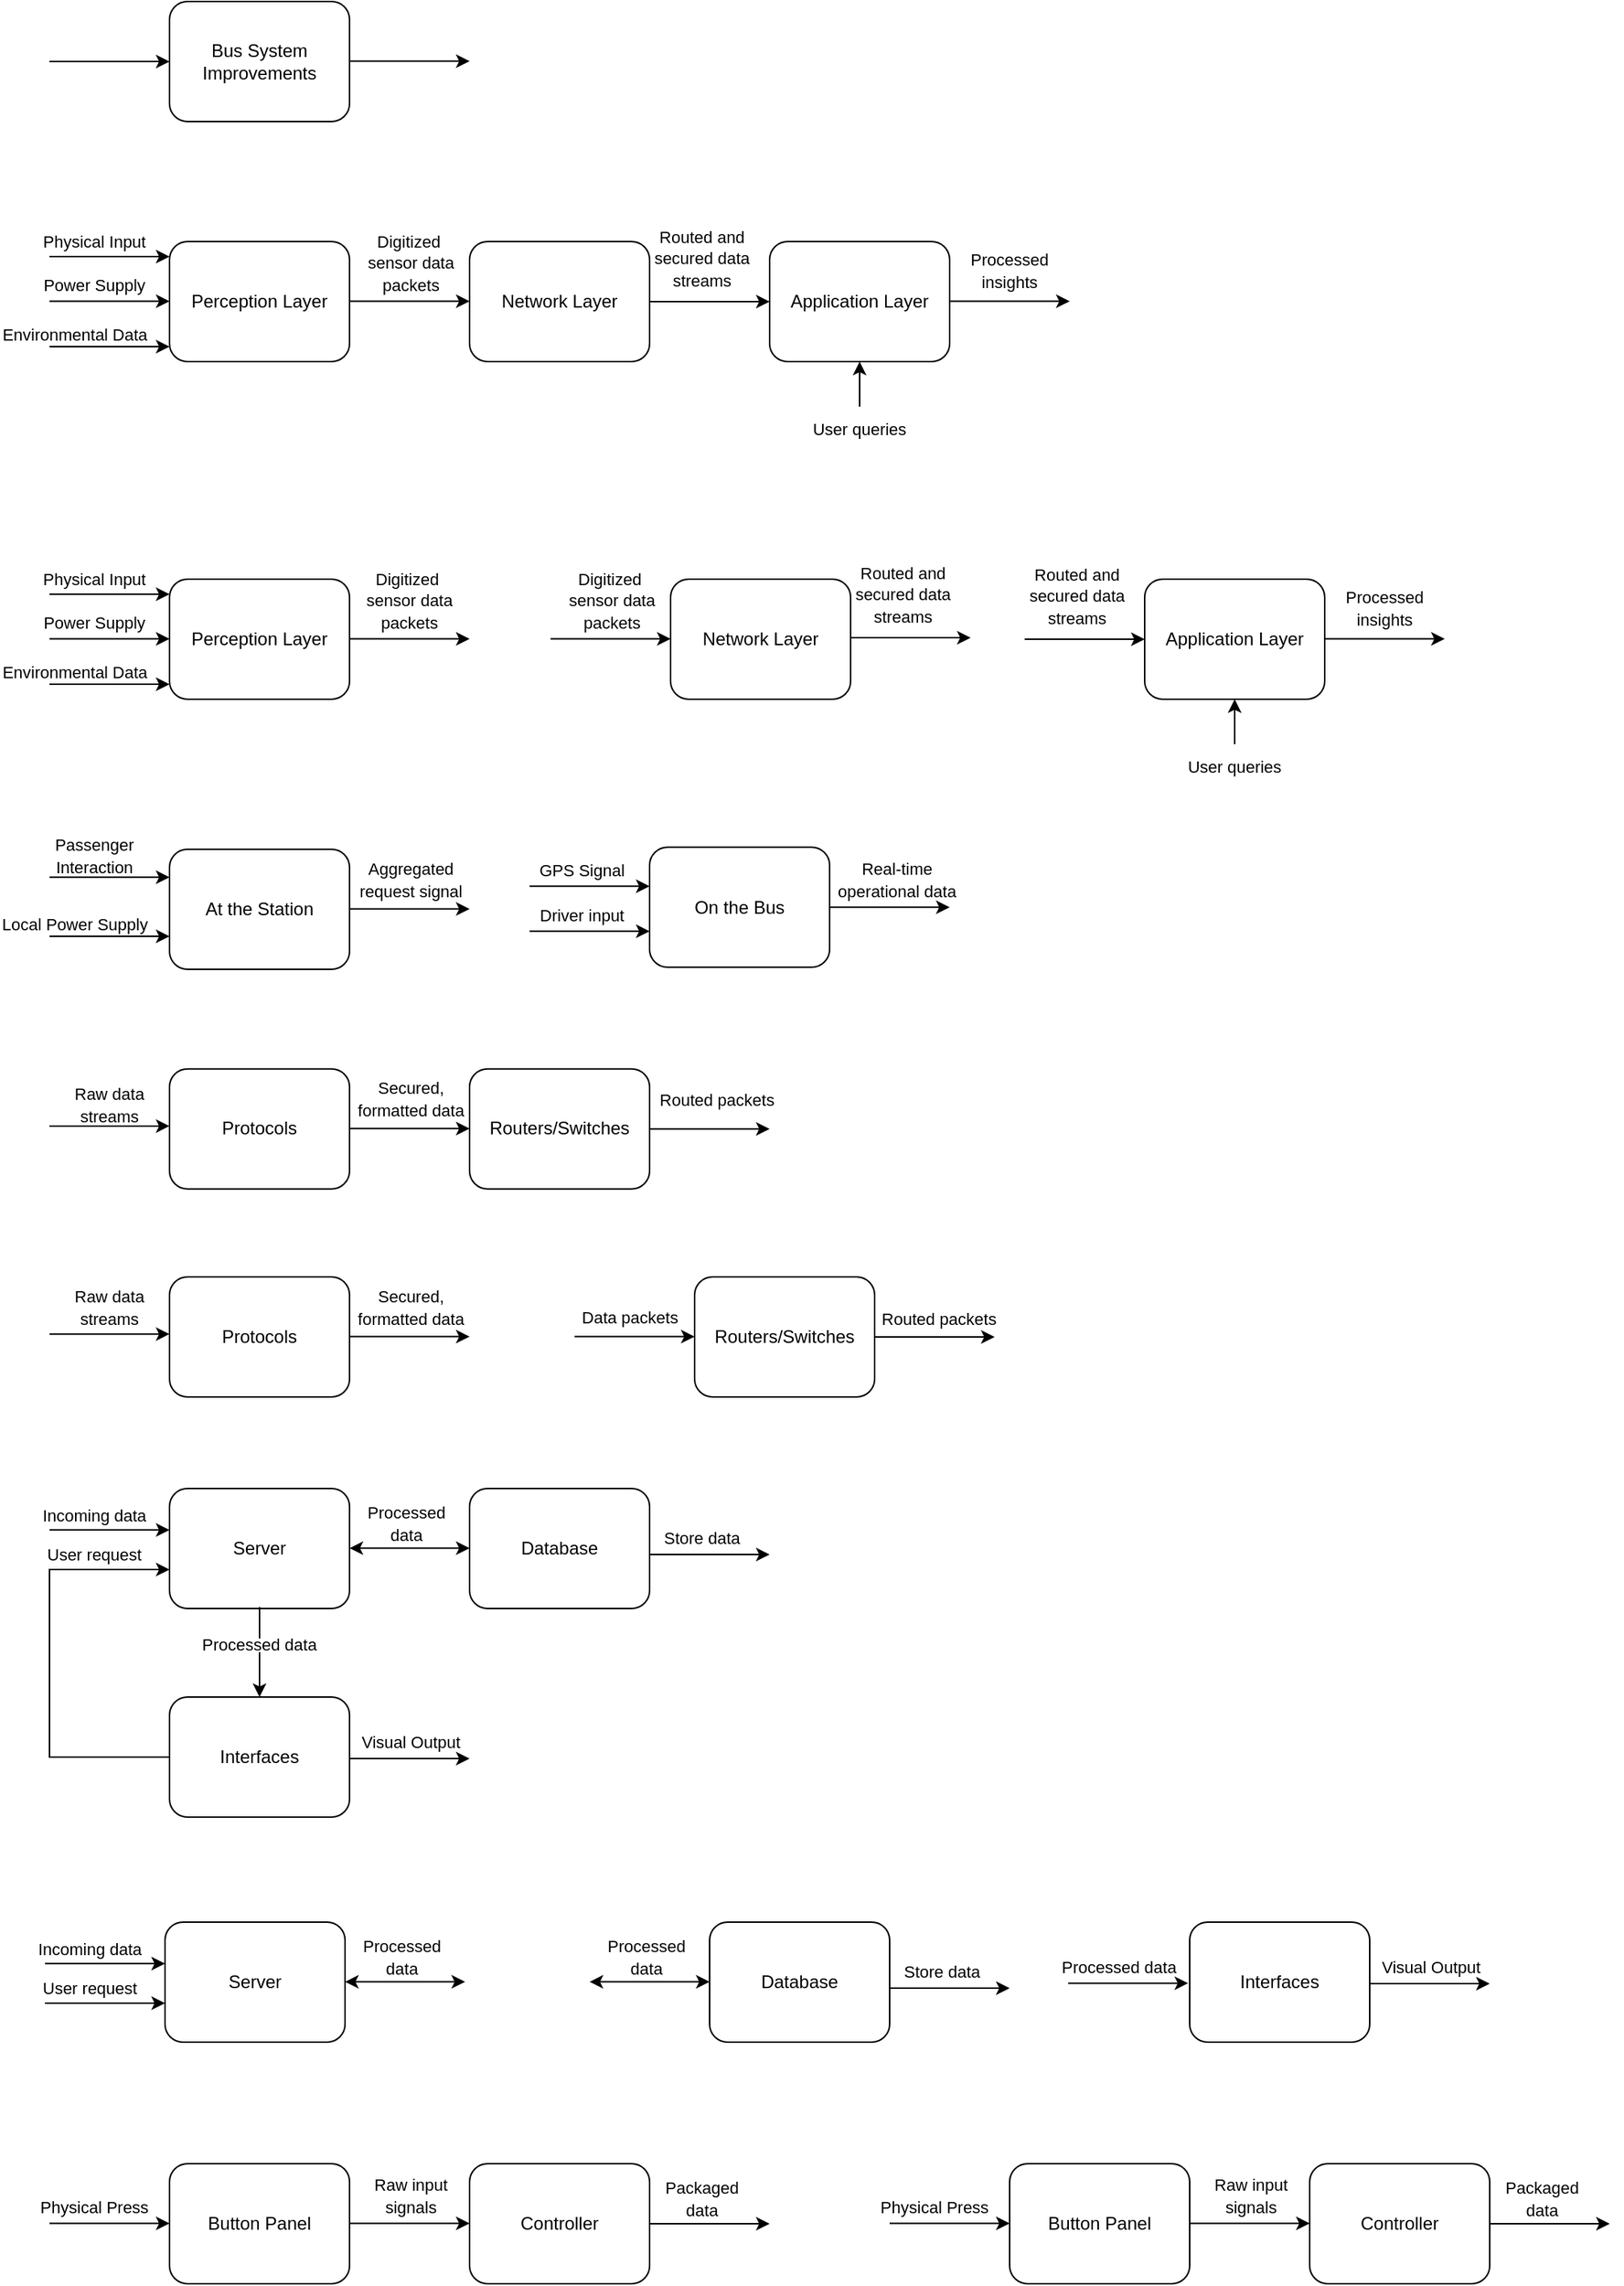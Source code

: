 <mxfile version="28.2.4">
  <diagram name="Page-1" id="IJm5mm4XeN8IWuT5u6mj">
    <mxGraphModel dx="731" dy="369" grid="1" gridSize="10" guides="1" tooltips="1" connect="1" arrows="1" fold="1" page="1" pageScale="1" pageWidth="850" pageHeight="1100" math="0" shadow="0">
      <root>
        <mxCell id="0" />
        <mxCell id="1" parent="0" />
        <mxCell id="GfLsMkW95VEtjMX5fsOj-1" value="Bus System&lt;div&gt;Improvements&lt;/div&gt;" style="rounded=1;whiteSpace=wrap;html=1;" vertex="1" parent="1">
          <mxGeometry x="280" y="80" width="120" height="80" as="geometry" />
        </mxCell>
        <mxCell id="GfLsMkW95VEtjMX5fsOj-2" value="" style="endArrow=classic;html=1;rounded=0;entryX=0;entryY=0.5;entryDx=0;entryDy=0;endFill=1;" edge="1" parent="1" target="GfLsMkW95VEtjMX5fsOj-1">
          <mxGeometry width="50" height="50" relative="1" as="geometry">
            <mxPoint x="200" y="120" as="sourcePoint" />
            <mxPoint x="250" y="70" as="targetPoint" />
          </mxGeometry>
        </mxCell>
        <mxCell id="GfLsMkW95VEtjMX5fsOj-3" value="" style="endArrow=classic;html=1;rounded=0;entryX=0;entryY=0.5;entryDx=0;entryDy=0;endFill=1;" edge="1" parent="1">
          <mxGeometry width="50" height="50" relative="1" as="geometry">
            <mxPoint x="400" y="119.8" as="sourcePoint" />
            <mxPoint x="480" y="119.8" as="targetPoint" />
          </mxGeometry>
        </mxCell>
        <mxCell id="GfLsMkW95VEtjMX5fsOj-4" value="Perception Layer" style="rounded=1;whiteSpace=wrap;html=1;" vertex="1" parent="1">
          <mxGeometry x="280" y="240" width="120" height="80" as="geometry" />
        </mxCell>
        <mxCell id="GfLsMkW95VEtjMX5fsOj-5" value="" style="endArrow=classic;html=1;rounded=0;entryX=0;entryY=0.5;entryDx=0;entryDy=0;endFill=1;" edge="1" parent="1">
          <mxGeometry width="50" height="50" relative="1" as="geometry">
            <mxPoint x="200" y="250" as="sourcePoint" />
            <mxPoint x="280" y="250" as="targetPoint" />
          </mxGeometry>
        </mxCell>
        <mxCell id="GfLsMkW95VEtjMX5fsOj-6" value="" style="endArrow=classic;html=1;rounded=0;entryX=0;entryY=0.5;entryDx=0;entryDy=0;endFill=1;" edge="1" parent="1">
          <mxGeometry width="50" height="50" relative="1" as="geometry">
            <mxPoint x="400" y="279.8" as="sourcePoint" />
            <mxPoint x="480" y="279.8" as="targetPoint" />
          </mxGeometry>
        </mxCell>
        <mxCell id="GfLsMkW95VEtjMX5fsOj-9" value="" style="edgeStyle=orthogonalEdgeStyle;rounded=0;orthogonalLoop=1;jettySize=auto;html=1;" edge="1" parent="1">
          <mxGeometry relative="1" as="geometry">
            <mxPoint x="600.0" y="280" as="sourcePoint" />
            <mxPoint x="680.0" y="280" as="targetPoint" />
          </mxGeometry>
        </mxCell>
        <mxCell id="GfLsMkW95VEtjMX5fsOj-7" value="Network Layer" style="rounded=1;whiteSpace=wrap;html=1;" vertex="1" parent="1">
          <mxGeometry x="480" y="240" width="120" height="80" as="geometry" />
        </mxCell>
        <mxCell id="GfLsMkW95VEtjMX5fsOj-8" value="Application Layer" style="rounded=1;whiteSpace=wrap;html=1;" vertex="1" parent="1">
          <mxGeometry x="680" y="240" width="120" height="80" as="geometry" />
        </mxCell>
        <mxCell id="GfLsMkW95VEtjMX5fsOj-10" value="" style="edgeStyle=orthogonalEdgeStyle;rounded=0;orthogonalLoop=1;jettySize=auto;html=1;" edge="1" parent="1">
          <mxGeometry relative="1" as="geometry">
            <mxPoint x="800" y="279.8" as="sourcePoint" />
            <mxPoint x="880" y="279.8" as="targetPoint" />
          </mxGeometry>
        </mxCell>
        <mxCell id="GfLsMkW95VEtjMX5fsOj-11" value="" style="endArrow=classic;html=1;rounded=0;entryX=0;entryY=0.5;entryDx=0;entryDy=0;endFill=1;" edge="1" parent="1">
          <mxGeometry width="50" height="50" relative="1" as="geometry">
            <mxPoint x="200" y="279.8" as="sourcePoint" />
            <mxPoint x="280" y="279.8" as="targetPoint" />
          </mxGeometry>
        </mxCell>
        <mxCell id="GfLsMkW95VEtjMX5fsOj-12" value="" style="endArrow=classic;html=1;rounded=0;entryX=0;entryY=0.5;entryDx=0;entryDy=0;endFill=1;" edge="1" parent="1">
          <mxGeometry width="50" height="50" relative="1" as="geometry">
            <mxPoint x="200" y="310" as="sourcePoint" />
            <mxPoint x="280" y="310" as="targetPoint" />
          </mxGeometry>
        </mxCell>
        <mxCell id="GfLsMkW95VEtjMX5fsOj-13" value="&lt;font style=&quot;font-size: 11px;&quot;&gt;Physical Input&lt;/font&gt;" style="text;html=1;align=center;verticalAlign=middle;whiteSpace=wrap;rounded=0;" vertex="1" parent="1">
          <mxGeometry x="190" y="235" width="80" height="10" as="geometry" />
        </mxCell>
        <mxCell id="GfLsMkW95VEtjMX5fsOj-14" value="&lt;font style=&quot;font-size: 11px;&quot;&gt;Power Supply&lt;/font&gt;" style="text;html=1;align=center;verticalAlign=middle;whiteSpace=wrap;rounded=0;" vertex="1" parent="1">
          <mxGeometry x="190" y="264" width="80" height="10" as="geometry" />
        </mxCell>
        <mxCell id="GfLsMkW95VEtjMX5fsOj-15" value="&lt;font style=&quot;font-size: 11px;&quot;&gt;Environmental Data&lt;/font&gt;" style="text;html=1;align=center;verticalAlign=middle;whiteSpace=wrap;rounded=0;" vertex="1" parent="1">
          <mxGeometry x="167" y="297" width="100" height="10" as="geometry" />
        </mxCell>
        <mxCell id="GfLsMkW95VEtjMX5fsOj-17" value="&lt;font style=&quot;font-size: 11px;&quot;&gt;Digitized&amp;nbsp;&lt;/font&gt;&lt;div&gt;&lt;font style=&quot;font-size: 11px;&quot;&gt;sensor data packets&lt;/font&gt;&lt;/div&gt;" style="text;html=1;align=center;verticalAlign=middle;whiteSpace=wrap;rounded=0;" vertex="1" parent="1">
          <mxGeometry x="396" y="249" width="90" height="10" as="geometry" />
        </mxCell>
        <mxCell id="GfLsMkW95VEtjMX5fsOj-18" value="&lt;div&gt;&lt;span style=&quot;font-size: 11px;&quot;&gt;Routed and secured data streams&lt;/span&gt;&lt;/div&gt;" style="text;html=1;align=center;verticalAlign=middle;whiteSpace=wrap;rounded=0;" vertex="1" parent="1">
          <mxGeometry x="590" y="246" width="90" height="10" as="geometry" />
        </mxCell>
        <mxCell id="GfLsMkW95VEtjMX5fsOj-19" value="" style="edgeStyle=orthogonalEdgeStyle;rounded=0;orthogonalLoop=1;jettySize=auto;html=1;exitX=0.5;exitY=0;exitDx=0;exitDy=0;entryX=0.5;entryY=1;entryDx=0;entryDy=0;" edge="1" parent="1" source="GfLsMkW95VEtjMX5fsOj-20" target="GfLsMkW95VEtjMX5fsOj-8">
          <mxGeometry relative="1" as="geometry">
            <mxPoint x="700.0" y="340" as="sourcePoint" />
            <mxPoint x="780.0" y="340" as="targetPoint" />
          </mxGeometry>
        </mxCell>
        <mxCell id="GfLsMkW95VEtjMX5fsOj-20" value="&lt;font style=&quot;font-size: 11px;&quot;&gt;User q&lt;/font&gt;&lt;span style=&quot;font-size: 11px; background-color: transparent; color: light-dark(rgb(0, 0, 0), rgb(255, 255, 255));&quot;&gt;ueries&lt;/span&gt;" style="text;html=1;align=center;verticalAlign=middle;whiteSpace=wrap;rounded=0;" vertex="1" parent="1">
          <mxGeometry x="700" y="350" width="80" height="30" as="geometry" />
        </mxCell>
        <mxCell id="GfLsMkW95VEtjMX5fsOj-21" value="&lt;span style=&quot;font-size: 11px;&quot;&gt;Processed insights&lt;/span&gt;" style="text;html=1;align=center;verticalAlign=middle;whiteSpace=wrap;rounded=0;" vertex="1" parent="1">
          <mxGeometry x="800" y="254" width="80" height="10" as="geometry" />
        </mxCell>
        <mxCell id="GfLsMkW95VEtjMX5fsOj-22" value="Perception Layer" style="rounded=1;whiteSpace=wrap;html=1;" vertex="1" parent="1">
          <mxGeometry x="280" y="465" width="120" height="80" as="geometry" />
        </mxCell>
        <mxCell id="GfLsMkW95VEtjMX5fsOj-23" value="" style="endArrow=classic;html=1;rounded=0;entryX=0;entryY=0.5;entryDx=0;entryDy=0;endFill=1;" edge="1" parent="1">
          <mxGeometry width="50" height="50" relative="1" as="geometry">
            <mxPoint x="200" y="475" as="sourcePoint" />
            <mxPoint x="280" y="475" as="targetPoint" />
          </mxGeometry>
        </mxCell>
        <mxCell id="GfLsMkW95VEtjMX5fsOj-24" value="" style="endArrow=classic;html=1;rounded=0;entryX=0;entryY=0.5;entryDx=0;entryDy=0;endFill=1;" edge="1" parent="1">
          <mxGeometry width="50" height="50" relative="1" as="geometry">
            <mxPoint x="200" y="504.8" as="sourcePoint" />
            <mxPoint x="280" y="504.8" as="targetPoint" />
          </mxGeometry>
        </mxCell>
        <mxCell id="GfLsMkW95VEtjMX5fsOj-25" value="" style="endArrow=classic;html=1;rounded=0;entryX=0;entryY=0.5;entryDx=0;entryDy=0;endFill=1;" edge="1" parent="1">
          <mxGeometry width="50" height="50" relative="1" as="geometry">
            <mxPoint x="200" y="535" as="sourcePoint" />
            <mxPoint x="280" y="535" as="targetPoint" />
          </mxGeometry>
        </mxCell>
        <mxCell id="GfLsMkW95VEtjMX5fsOj-26" value="&lt;font style=&quot;font-size: 11px;&quot;&gt;Physical Input&lt;/font&gt;" style="text;html=1;align=center;verticalAlign=middle;whiteSpace=wrap;rounded=0;" vertex="1" parent="1">
          <mxGeometry x="190" y="460" width="80" height="10" as="geometry" />
        </mxCell>
        <mxCell id="GfLsMkW95VEtjMX5fsOj-27" value="&lt;font style=&quot;font-size: 11px;&quot;&gt;Power Supply&lt;/font&gt;" style="text;html=1;align=center;verticalAlign=middle;whiteSpace=wrap;rounded=0;" vertex="1" parent="1">
          <mxGeometry x="190" y="489" width="80" height="10" as="geometry" />
        </mxCell>
        <mxCell id="GfLsMkW95VEtjMX5fsOj-28" value="&lt;font style=&quot;font-size: 11px;&quot;&gt;Environmental Data&lt;/font&gt;" style="text;html=1;align=center;verticalAlign=middle;whiteSpace=wrap;rounded=0;" vertex="1" parent="1">
          <mxGeometry x="167" y="522" width="100" height="10" as="geometry" />
        </mxCell>
        <mxCell id="GfLsMkW95VEtjMX5fsOj-29" value="" style="endArrow=classic;html=1;rounded=0;entryX=0;entryY=0.5;entryDx=0;entryDy=0;endFill=1;" edge="1" parent="1">
          <mxGeometry width="50" height="50" relative="1" as="geometry">
            <mxPoint x="400" y="504.8" as="sourcePoint" />
            <mxPoint x="480" y="504.8" as="targetPoint" />
          </mxGeometry>
        </mxCell>
        <mxCell id="GfLsMkW95VEtjMX5fsOj-30" value="&lt;font style=&quot;font-size: 11px;&quot;&gt;Digitized&amp;nbsp;&lt;/font&gt;&lt;div&gt;&lt;font style=&quot;font-size: 11px;&quot;&gt;sensor data packets&lt;/font&gt;&lt;/div&gt;" style="text;html=1;align=center;verticalAlign=middle;whiteSpace=wrap;rounded=0;" vertex="1" parent="1">
          <mxGeometry x="395" y="474" width="90" height="10" as="geometry" />
        </mxCell>
        <mxCell id="GfLsMkW95VEtjMX5fsOj-31" value="" style="endArrow=classic;html=1;rounded=0;entryX=0;entryY=0.5;entryDx=0;entryDy=0;endFill=1;" edge="1" parent="1">
          <mxGeometry width="50" height="50" relative="1" as="geometry">
            <mxPoint x="534" y="504.8" as="sourcePoint" />
            <mxPoint x="614" y="504.8" as="targetPoint" />
          </mxGeometry>
        </mxCell>
        <mxCell id="GfLsMkW95VEtjMX5fsOj-32" value="" style="edgeStyle=orthogonalEdgeStyle;rounded=0;orthogonalLoop=1;jettySize=auto;html=1;" edge="1" parent="1">
          <mxGeometry relative="1" as="geometry">
            <mxPoint x="734.0" y="504" as="sourcePoint" />
            <mxPoint x="814.0" y="504" as="targetPoint" />
          </mxGeometry>
        </mxCell>
        <mxCell id="GfLsMkW95VEtjMX5fsOj-33" value="Network Layer" style="rounded=1;whiteSpace=wrap;html=1;" vertex="1" parent="1">
          <mxGeometry x="614" y="465" width="120" height="80" as="geometry" />
        </mxCell>
        <mxCell id="GfLsMkW95VEtjMX5fsOj-34" value="&lt;font style=&quot;font-size: 11px;&quot;&gt;Digitized&amp;nbsp;&lt;/font&gt;&lt;div&gt;&lt;font style=&quot;font-size: 11px;&quot;&gt;sensor data packets&lt;/font&gt;&lt;/div&gt;" style="text;html=1;align=center;verticalAlign=middle;whiteSpace=wrap;rounded=0;" vertex="1" parent="1">
          <mxGeometry x="530" y="474" width="90" height="10" as="geometry" />
        </mxCell>
        <mxCell id="GfLsMkW95VEtjMX5fsOj-35" value="&lt;div&gt;&lt;span style=&quot;font-size: 11px;&quot;&gt;Routed and secured data streams&lt;/span&gt;&lt;/div&gt;" style="text;html=1;align=center;verticalAlign=middle;whiteSpace=wrap;rounded=0;" vertex="1" parent="1">
          <mxGeometry x="724" y="470" width="90" height="10" as="geometry" />
        </mxCell>
        <mxCell id="GfLsMkW95VEtjMX5fsOj-38" value="" style="edgeStyle=orthogonalEdgeStyle;rounded=0;orthogonalLoop=1;jettySize=auto;html=1;" edge="1" parent="1">
          <mxGeometry relative="1" as="geometry">
            <mxPoint x="850.0" y="505" as="sourcePoint" />
            <mxPoint x="930.0" y="505" as="targetPoint" />
          </mxGeometry>
        </mxCell>
        <mxCell id="GfLsMkW95VEtjMX5fsOj-39" value="Application Layer" style="rounded=1;whiteSpace=wrap;html=1;" vertex="1" parent="1">
          <mxGeometry x="930" y="465" width="120" height="80" as="geometry" />
        </mxCell>
        <mxCell id="GfLsMkW95VEtjMX5fsOj-40" value="" style="edgeStyle=orthogonalEdgeStyle;rounded=0;orthogonalLoop=1;jettySize=auto;html=1;" edge="1" parent="1">
          <mxGeometry relative="1" as="geometry">
            <mxPoint x="1050" y="504.8" as="sourcePoint" />
            <mxPoint x="1130" y="504.8" as="targetPoint" />
          </mxGeometry>
        </mxCell>
        <mxCell id="GfLsMkW95VEtjMX5fsOj-41" value="&lt;div&gt;&lt;span style=&quot;font-size: 11px;&quot;&gt;Routed and secured data streams&lt;/span&gt;&lt;/div&gt;" style="text;html=1;align=center;verticalAlign=middle;whiteSpace=wrap;rounded=0;" vertex="1" parent="1">
          <mxGeometry x="840" y="471" width="90" height="10" as="geometry" />
        </mxCell>
        <mxCell id="GfLsMkW95VEtjMX5fsOj-42" value="" style="edgeStyle=orthogonalEdgeStyle;rounded=0;orthogonalLoop=1;jettySize=auto;html=1;exitX=0.5;exitY=0;exitDx=0;exitDy=0;entryX=0.5;entryY=1;entryDx=0;entryDy=0;" edge="1" source="GfLsMkW95VEtjMX5fsOj-43" target="GfLsMkW95VEtjMX5fsOj-39" parent="1">
          <mxGeometry relative="1" as="geometry">
            <mxPoint x="950.0" y="565" as="sourcePoint" />
            <mxPoint x="1030.0" y="565" as="targetPoint" />
          </mxGeometry>
        </mxCell>
        <mxCell id="GfLsMkW95VEtjMX5fsOj-43" value="&lt;font style=&quot;font-size: 11px;&quot;&gt;User q&lt;/font&gt;&lt;span style=&quot;font-size: 11px; background-color: transparent; color: light-dark(rgb(0, 0, 0), rgb(255, 255, 255));&quot;&gt;ueries&lt;/span&gt;" style="text;html=1;align=center;verticalAlign=middle;whiteSpace=wrap;rounded=0;" vertex="1" parent="1">
          <mxGeometry x="950" y="575" width="80" height="30" as="geometry" />
        </mxCell>
        <mxCell id="GfLsMkW95VEtjMX5fsOj-44" value="&lt;span style=&quot;font-size: 11px;&quot;&gt;Processed insights&lt;/span&gt;" style="text;html=1;align=center;verticalAlign=middle;whiteSpace=wrap;rounded=0;" vertex="1" parent="1">
          <mxGeometry x="1050" y="479" width="80" height="10" as="geometry" />
        </mxCell>
        <mxCell id="GfLsMkW95VEtjMX5fsOj-45" value="At the Station" style="rounded=1;whiteSpace=wrap;html=1;" vertex="1" parent="1">
          <mxGeometry x="280" y="645" width="120" height="80" as="geometry" />
        </mxCell>
        <mxCell id="GfLsMkW95VEtjMX5fsOj-46" value="" style="endArrow=classic;html=1;rounded=0;entryX=0;entryY=0.5;entryDx=0;entryDy=0;endFill=1;" edge="1" parent="1">
          <mxGeometry width="50" height="50" relative="1" as="geometry">
            <mxPoint x="200" y="663.62" as="sourcePoint" />
            <mxPoint x="280" y="663.62" as="targetPoint" />
          </mxGeometry>
        </mxCell>
        <mxCell id="GfLsMkW95VEtjMX5fsOj-47" value="" style="endArrow=classic;html=1;rounded=0;entryX=0;entryY=0.5;entryDx=0;entryDy=0;endFill=1;" edge="1" parent="1">
          <mxGeometry width="50" height="50" relative="1" as="geometry">
            <mxPoint x="400" y="684.8" as="sourcePoint" />
            <mxPoint x="480" y="684.8" as="targetPoint" />
          </mxGeometry>
        </mxCell>
        <mxCell id="GfLsMkW95VEtjMX5fsOj-48" value="" style="edgeStyle=orthogonalEdgeStyle;rounded=0;orthogonalLoop=1;jettySize=auto;html=1;" edge="1" parent="1">
          <mxGeometry relative="1" as="geometry">
            <mxPoint x="720.0" y="683.62" as="sourcePoint" />
            <mxPoint x="800.0" y="683.62" as="targetPoint" />
          </mxGeometry>
        </mxCell>
        <mxCell id="GfLsMkW95VEtjMX5fsOj-49" value="On the Bus" style="rounded=1;whiteSpace=wrap;html=1;" vertex="1" parent="1">
          <mxGeometry x="600" y="643.62" width="120" height="80" as="geometry" />
        </mxCell>
        <mxCell id="GfLsMkW95VEtjMX5fsOj-53" value="" style="endArrow=classic;html=1;rounded=0;entryX=0;entryY=0.5;entryDx=0;entryDy=0;endFill=1;" edge="1" parent="1">
          <mxGeometry width="50" height="50" relative="1" as="geometry">
            <mxPoint x="200" y="703" as="sourcePoint" />
            <mxPoint x="280" y="703" as="targetPoint" />
          </mxGeometry>
        </mxCell>
        <mxCell id="GfLsMkW95VEtjMX5fsOj-54" value="&lt;span style=&quot;font-size: 11px;&quot;&gt;Passenger Interaction&lt;/span&gt;" style="text;html=1;align=center;verticalAlign=middle;whiteSpace=wrap;rounded=0;" vertex="1" parent="1">
          <mxGeometry x="190" y="643.62" width="80" height="10" as="geometry" />
        </mxCell>
        <mxCell id="GfLsMkW95VEtjMX5fsOj-56" value="&lt;font style=&quot;font-size: 11px;&quot;&gt;Local Power Supply&lt;/font&gt;" style="text;html=1;align=center;verticalAlign=middle;whiteSpace=wrap;rounded=0;" vertex="1" parent="1">
          <mxGeometry x="167" y="690" width="100" height="10" as="geometry" />
        </mxCell>
        <mxCell id="GfLsMkW95VEtjMX5fsOj-57" value="&lt;span style=&quot;font-size: 11px;&quot;&gt;Aggregated request signal&lt;/span&gt;" style="text;html=1;align=center;verticalAlign=middle;whiteSpace=wrap;rounded=0;" vertex="1" parent="1">
          <mxGeometry x="396" y="659.62" width="90" height="10" as="geometry" />
        </mxCell>
        <mxCell id="GfLsMkW95VEtjMX5fsOj-58" value="&lt;span style=&quot;font-size: 11px;&quot;&gt;Real-time operational data&lt;/span&gt;" style="text;html=1;align=center;verticalAlign=middle;whiteSpace=wrap;rounded=0;" vertex="1" parent="1">
          <mxGeometry x="720" y="659.62" width="90" height="10" as="geometry" />
        </mxCell>
        <mxCell id="GfLsMkW95VEtjMX5fsOj-62" value="" style="endArrow=classic;html=1;rounded=0;entryX=0;entryY=0.5;entryDx=0;entryDy=0;endFill=1;" edge="1" parent="1">
          <mxGeometry width="50" height="50" relative="1" as="geometry">
            <mxPoint x="520" y="669.62" as="sourcePoint" />
            <mxPoint x="600" y="669.62" as="targetPoint" />
          </mxGeometry>
        </mxCell>
        <mxCell id="GfLsMkW95VEtjMX5fsOj-63" value="&lt;span style=&quot;font-size: 11px;&quot;&gt;GPS Signal&lt;/span&gt;" style="text;html=1;align=center;verticalAlign=middle;whiteSpace=wrap;rounded=0;" vertex="1" parent="1">
          <mxGeometry x="510" y="653.62" width="90" height="10" as="geometry" />
        </mxCell>
        <mxCell id="GfLsMkW95VEtjMX5fsOj-66" value="" style="endArrow=classic;html=1;rounded=0;entryX=0;entryY=0.5;entryDx=0;entryDy=0;endFill=1;" edge="1" parent="1">
          <mxGeometry width="50" height="50" relative="1" as="geometry">
            <mxPoint x="520" y="699.62" as="sourcePoint" />
            <mxPoint x="600" y="699.62" as="targetPoint" />
          </mxGeometry>
        </mxCell>
        <mxCell id="GfLsMkW95VEtjMX5fsOj-67" value="&lt;span style=&quot;font-size: 11px;&quot;&gt;Driver input&lt;/span&gt;" style="text;html=1;align=center;verticalAlign=middle;whiteSpace=wrap;rounded=0;" vertex="1" parent="1">
          <mxGeometry x="510" y="683.62" width="90" height="10" as="geometry" />
        </mxCell>
        <mxCell id="GfLsMkW95VEtjMX5fsOj-68" value="Protocols" style="rounded=1;whiteSpace=wrap;html=1;" vertex="1" parent="1">
          <mxGeometry x="280" y="791.38" width="120" height="80" as="geometry" />
        </mxCell>
        <mxCell id="GfLsMkW95VEtjMX5fsOj-69" value="" style="endArrow=classic;html=1;rounded=0;entryX=0;entryY=0.5;entryDx=0;entryDy=0;endFill=1;" edge="1" parent="1">
          <mxGeometry width="50" height="50" relative="1" as="geometry">
            <mxPoint x="200" y="829.47" as="sourcePoint" />
            <mxPoint x="280" y="829.47" as="targetPoint" />
          </mxGeometry>
        </mxCell>
        <mxCell id="GfLsMkW95VEtjMX5fsOj-70" value="" style="endArrow=classic;html=1;rounded=0;entryX=0;entryY=0.5;entryDx=0;entryDy=0;endFill=1;" edge="1" parent="1">
          <mxGeometry width="50" height="50" relative="1" as="geometry">
            <mxPoint x="400" y="831.18" as="sourcePoint" />
            <mxPoint x="480" y="831.18" as="targetPoint" />
          </mxGeometry>
        </mxCell>
        <mxCell id="GfLsMkW95VEtjMX5fsOj-71" value="" style="edgeStyle=orthogonalEdgeStyle;rounded=0;orthogonalLoop=1;jettySize=auto;html=1;" edge="1" parent="1">
          <mxGeometry relative="1" as="geometry">
            <mxPoint x="600.0" y="831.38" as="sourcePoint" />
            <mxPoint x="680.0" y="831.38" as="targetPoint" />
          </mxGeometry>
        </mxCell>
        <mxCell id="GfLsMkW95VEtjMX5fsOj-72" value="Routers/Switches" style="rounded=1;whiteSpace=wrap;html=1;" vertex="1" parent="1">
          <mxGeometry x="480" y="791.38" width="120" height="80" as="geometry" />
        </mxCell>
        <mxCell id="GfLsMkW95VEtjMX5fsOj-74" value="&lt;span style=&quot;font-size: 11px;&quot;&gt;Raw data streams&lt;/span&gt;" style="text;html=1;align=center;verticalAlign=middle;whiteSpace=wrap;rounded=0;" vertex="1" parent="1">
          <mxGeometry x="200" y="810" width="80" height="10" as="geometry" />
        </mxCell>
        <mxCell id="GfLsMkW95VEtjMX5fsOj-76" value="&lt;span style=&quot;font-size: 11px;&quot;&gt;Secured, formatted data&lt;/span&gt;" style="text;html=1;align=center;verticalAlign=middle;whiteSpace=wrap;rounded=0;" vertex="1" parent="1">
          <mxGeometry x="396" y="806" width="90" height="10" as="geometry" />
        </mxCell>
        <mxCell id="GfLsMkW95VEtjMX5fsOj-77" value="&lt;span style=&quot;font-size: 11px;&quot;&gt;Routed packets&lt;/span&gt;" style="text;html=1;align=center;verticalAlign=middle;whiteSpace=wrap;rounded=0;" vertex="1" parent="1">
          <mxGeometry x="600" y="807.38" width="90" height="10" as="geometry" />
        </mxCell>
        <mxCell id="GfLsMkW95VEtjMX5fsOj-82" value="Protocols" style="rounded=1;whiteSpace=wrap;html=1;" vertex="1" parent="1">
          <mxGeometry x="280" y="930" width="120" height="80" as="geometry" />
        </mxCell>
        <mxCell id="GfLsMkW95VEtjMX5fsOj-83" value="" style="endArrow=classic;html=1;rounded=0;entryX=0;entryY=0.5;entryDx=0;entryDy=0;endFill=1;" edge="1" parent="1">
          <mxGeometry width="50" height="50" relative="1" as="geometry">
            <mxPoint x="200" y="968.09" as="sourcePoint" />
            <mxPoint x="280" y="968.09" as="targetPoint" />
          </mxGeometry>
        </mxCell>
        <mxCell id="GfLsMkW95VEtjMX5fsOj-84" value="" style="endArrow=classic;html=1;rounded=0;entryX=0;entryY=0.5;entryDx=0;entryDy=0;endFill=1;" edge="1" parent="1">
          <mxGeometry width="50" height="50" relative="1" as="geometry">
            <mxPoint x="400" y="969.8" as="sourcePoint" />
            <mxPoint x="480" y="969.8" as="targetPoint" />
          </mxGeometry>
        </mxCell>
        <mxCell id="GfLsMkW95VEtjMX5fsOj-85" value="&lt;span style=&quot;font-size: 11px;&quot;&gt;Raw data streams&lt;/span&gt;" style="text;html=1;align=center;verticalAlign=middle;whiteSpace=wrap;rounded=0;" vertex="1" parent="1">
          <mxGeometry x="200" y="944.62" width="80" height="10" as="geometry" />
        </mxCell>
        <mxCell id="GfLsMkW95VEtjMX5fsOj-86" value="&lt;span style=&quot;font-size: 11px;&quot;&gt;Secured, formatted data&lt;/span&gt;" style="text;html=1;align=center;verticalAlign=middle;whiteSpace=wrap;rounded=0;" vertex="1" parent="1">
          <mxGeometry x="396" y="944.62" width="90" height="10" as="geometry" />
        </mxCell>
        <mxCell id="GfLsMkW95VEtjMX5fsOj-87" value="" style="endArrow=classic;html=1;rounded=0;entryX=0;entryY=0.5;entryDx=0;entryDy=0;endFill=1;" edge="1" parent="1">
          <mxGeometry width="50" height="50" relative="1" as="geometry">
            <mxPoint x="550" y="969.8" as="sourcePoint" />
            <mxPoint x="630" y="969.8" as="targetPoint" />
          </mxGeometry>
        </mxCell>
        <mxCell id="GfLsMkW95VEtjMX5fsOj-88" value="" style="edgeStyle=orthogonalEdgeStyle;rounded=0;orthogonalLoop=1;jettySize=auto;html=1;" edge="1" parent="1">
          <mxGeometry relative="1" as="geometry">
            <mxPoint x="750.0" y="970" as="sourcePoint" />
            <mxPoint x="830.0" y="970" as="targetPoint" />
          </mxGeometry>
        </mxCell>
        <mxCell id="GfLsMkW95VEtjMX5fsOj-89" value="Routers/Switches" style="rounded=1;whiteSpace=wrap;html=1;" vertex="1" parent="1">
          <mxGeometry x="630" y="930" width="120" height="80" as="geometry" />
        </mxCell>
        <mxCell id="GfLsMkW95VEtjMX5fsOj-90" value="&lt;span style=&quot;font-size: 11px;&quot;&gt;Data packets&lt;/span&gt;" style="text;html=1;align=center;verticalAlign=middle;whiteSpace=wrap;rounded=0;" vertex="1" parent="1">
          <mxGeometry x="542" y="951.62" width="90" height="10" as="geometry" />
        </mxCell>
        <mxCell id="GfLsMkW95VEtjMX5fsOj-91" value="&lt;span style=&quot;font-size: 11px;&quot;&gt;Routed packets&lt;/span&gt;" style="text;html=1;align=center;verticalAlign=middle;whiteSpace=wrap;rounded=0;" vertex="1" parent="1">
          <mxGeometry x="748" y="953" width="90" height="10" as="geometry" />
        </mxCell>
        <mxCell id="GfLsMkW95VEtjMX5fsOj-110" value="" style="edgeStyle=orthogonalEdgeStyle;rounded=0;orthogonalLoop=1;jettySize=auto;html=1;" edge="1" parent="1" source="GfLsMkW95VEtjMX5fsOj-113" target="GfLsMkW95VEtjMX5fsOj-109">
          <mxGeometry relative="1" as="geometry" />
        </mxCell>
        <mxCell id="GfLsMkW95VEtjMX5fsOj-92" value="Server" style="rounded=1;whiteSpace=wrap;html=1;" vertex="1" parent="1">
          <mxGeometry x="280" y="1071" width="120" height="80" as="geometry" />
        </mxCell>
        <mxCell id="GfLsMkW95VEtjMX5fsOj-93" value="" style="endArrow=classic;html=1;rounded=0;entryX=0;entryY=0.5;entryDx=0;entryDy=0;endFill=1;" edge="1" parent="1">
          <mxGeometry width="50" height="50" relative="1" as="geometry">
            <mxPoint x="200" y="1098.66" as="sourcePoint" />
            <mxPoint x="280" y="1098.66" as="targetPoint" />
          </mxGeometry>
        </mxCell>
        <mxCell id="GfLsMkW95VEtjMX5fsOj-94" value="" style="endArrow=classic;html=1;rounded=0;entryX=0;entryY=0.5;entryDx=0;entryDy=0;endFill=1;startArrow=classic;startFill=1;" edge="1" parent="1">
          <mxGeometry width="50" height="50" relative="1" as="geometry">
            <mxPoint x="400" y="1110.8" as="sourcePoint" />
            <mxPoint x="480" y="1110.8" as="targetPoint" />
          </mxGeometry>
        </mxCell>
        <mxCell id="GfLsMkW95VEtjMX5fsOj-95" value="" style="edgeStyle=orthogonalEdgeStyle;rounded=0;orthogonalLoop=1;jettySize=auto;html=1;" edge="1" parent="1">
          <mxGeometry relative="1" as="geometry">
            <mxPoint x="600.0" y="1115" as="sourcePoint" />
            <mxPoint x="680.0" y="1115" as="targetPoint" />
          </mxGeometry>
        </mxCell>
        <mxCell id="GfLsMkW95VEtjMX5fsOj-96" value="Database" style="rounded=1;whiteSpace=wrap;html=1;" vertex="1" parent="1">
          <mxGeometry x="480" y="1071" width="120" height="80" as="geometry" />
        </mxCell>
        <mxCell id="GfLsMkW95VEtjMX5fsOj-101" value="&lt;font style=&quot;font-size: 11px;&quot;&gt;Incoming data&lt;/font&gt;" style="text;html=1;align=center;verticalAlign=middle;whiteSpace=wrap;rounded=0;" vertex="1" parent="1">
          <mxGeometry x="190" y="1083.66" width="80" height="10" as="geometry" />
        </mxCell>
        <mxCell id="GfLsMkW95VEtjMX5fsOj-104" value="&lt;span style=&quot;font-size: 11px;&quot;&gt;Processed&lt;/span&gt;&lt;div&gt;&lt;span style=&quot;font-size: 11px;&quot;&gt;data&lt;/span&gt;&lt;/div&gt;" style="text;html=1;align=center;verticalAlign=middle;whiteSpace=wrap;rounded=0;" vertex="1" parent="1">
          <mxGeometry x="393" y="1089" width="90" height="10" as="geometry" />
        </mxCell>
        <mxCell id="GfLsMkW95VEtjMX5fsOj-105" value="&lt;span style=&quot;font-size: 11px;&quot;&gt;Store data&lt;/span&gt;" style="text;html=1;align=center;verticalAlign=middle;whiteSpace=wrap;rounded=0;" vertex="1" parent="1">
          <mxGeometry x="590" y="1099" width="90" height="10" as="geometry" />
        </mxCell>
        <mxCell id="GfLsMkW95VEtjMX5fsOj-109" value="Interfaces" style="rounded=1;whiteSpace=wrap;html=1;" vertex="1" parent="1">
          <mxGeometry x="280" y="1210" width="120" height="80" as="geometry" />
        </mxCell>
        <mxCell id="GfLsMkW95VEtjMX5fsOj-111" value="" style="edgeStyle=orthogonalEdgeStyle;rounded=0;orthogonalLoop=1;jettySize=auto;html=1;" edge="1" parent="1">
          <mxGeometry relative="1" as="geometry">
            <mxPoint x="400.0" y="1251" as="sourcePoint" />
            <mxPoint x="480.0" y="1251" as="targetPoint" />
          </mxGeometry>
        </mxCell>
        <mxCell id="GfLsMkW95VEtjMX5fsOj-112" value="&lt;span style=&quot;font-size: 11px;&quot;&gt;Visual Output&lt;/span&gt;" style="text;html=1;align=center;verticalAlign=middle;whiteSpace=wrap;rounded=0;" vertex="1" parent="1">
          <mxGeometry x="396" y="1235" width="90" height="10" as="geometry" />
        </mxCell>
        <mxCell id="GfLsMkW95VEtjMX5fsOj-114" value="" style="edgeStyle=orthogonalEdgeStyle;rounded=0;orthogonalLoop=1;jettySize=auto;html=1;endArrow=none;endFill=0;" edge="1" parent="1" source="GfLsMkW95VEtjMX5fsOj-92" target="GfLsMkW95VEtjMX5fsOj-113">
          <mxGeometry relative="1" as="geometry">
            <mxPoint x="340" y="1151" as="sourcePoint" />
            <mxPoint x="340" y="1230" as="targetPoint" />
          </mxGeometry>
        </mxCell>
        <mxCell id="GfLsMkW95VEtjMX5fsOj-113" value="&lt;span style=&quot;font-size: 11px;&quot;&gt;Processed data&lt;/span&gt;" style="text;html=1;align=center;verticalAlign=middle;whiteSpace=wrap;rounded=0;" vertex="1" parent="1">
          <mxGeometry x="295" y="1170" width="90" height="10" as="geometry" />
        </mxCell>
        <mxCell id="GfLsMkW95VEtjMX5fsOj-117" value="" style="endArrow=classic;html=1;rounded=0;entryX=0;entryY=0.5;entryDx=0;entryDy=0;endFill=1;exitX=0;exitY=0.5;exitDx=0;exitDy=0;" edge="1" parent="1" source="GfLsMkW95VEtjMX5fsOj-109">
          <mxGeometry width="50" height="50" relative="1" as="geometry">
            <mxPoint x="200" y="1125" as="sourcePoint" />
            <mxPoint x="280" y="1125" as="targetPoint" />
            <Array as="points">
              <mxPoint x="200" y="1250" />
              <mxPoint x="200" y="1125" />
            </Array>
          </mxGeometry>
        </mxCell>
        <mxCell id="GfLsMkW95VEtjMX5fsOj-118" value="&lt;font style=&quot;font-size: 11px;&quot;&gt;User request&lt;/font&gt;" style="text;html=1;align=center;verticalAlign=middle;whiteSpace=wrap;rounded=0;" vertex="1" parent="1">
          <mxGeometry x="190" y="1110" width="80" height="10" as="geometry" />
        </mxCell>
        <mxCell id="GfLsMkW95VEtjMX5fsOj-135" value="Server" style="rounded=1;whiteSpace=wrap;html=1;" vertex="1" parent="1">
          <mxGeometry x="277" y="1360" width="120" height="80" as="geometry" />
        </mxCell>
        <mxCell id="GfLsMkW95VEtjMX5fsOj-136" value="" style="endArrow=classic;html=1;rounded=0;entryX=0;entryY=0.5;entryDx=0;entryDy=0;endFill=1;" edge="1" parent="1">
          <mxGeometry width="50" height="50" relative="1" as="geometry">
            <mxPoint x="197" y="1387.66" as="sourcePoint" />
            <mxPoint x="277" y="1387.66" as="targetPoint" />
          </mxGeometry>
        </mxCell>
        <mxCell id="GfLsMkW95VEtjMX5fsOj-137" value="" style="endArrow=classic;html=1;rounded=0;entryX=0;entryY=0.5;entryDx=0;entryDy=0;endFill=1;startArrow=classic;startFill=1;" edge="1" parent="1">
          <mxGeometry width="50" height="50" relative="1" as="geometry">
            <mxPoint x="397" y="1399.8" as="sourcePoint" />
            <mxPoint x="477" y="1399.8" as="targetPoint" />
          </mxGeometry>
        </mxCell>
        <mxCell id="GfLsMkW95VEtjMX5fsOj-138" value="&lt;font style=&quot;font-size: 11px;&quot;&gt;Incoming data&lt;/font&gt;" style="text;html=1;align=center;verticalAlign=middle;whiteSpace=wrap;rounded=0;" vertex="1" parent="1">
          <mxGeometry x="187" y="1372.66" width="80" height="10" as="geometry" />
        </mxCell>
        <mxCell id="GfLsMkW95VEtjMX5fsOj-139" value="&lt;span style=&quot;font-size: 11px;&quot;&gt;Processed&lt;/span&gt;&lt;div&gt;&lt;span style=&quot;font-size: 11px;&quot;&gt;data&lt;/span&gt;&lt;/div&gt;" style="text;html=1;align=center;verticalAlign=middle;whiteSpace=wrap;rounded=0;" vertex="1" parent="1">
          <mxGeometry x="390" y="1378" width="90" height="10" as="geometry" />
        </mxCell>
        <mxCell id="GfLsMkW95VEtjMX5fsOj-140" value="" style="endArrow=classic;html=1;rounded=0;entryX=0;entryY=0.5;entryDx=0;entryDy=0;endFill=1;" edge="1" parent="1">
          <mxGeometry width="50" height="50" relative="1" as="geometry">
            <mxPoint x="197" y="1414" as="sourcePoint" />
            <mxPoint x="277" y="1414" as="targetPoint" />
          </mxGeometry>
        </mxCell>
        <mxCell id="GfLsMkW95VEtjMX5fsOj-141" value="&lt;font style=&quot;font-size: 11px;&quot;&gt;User request&lt;/font&gt;" style="text;html=1;align=center;verticalAlign=middle;whiteSpace=wrap;rounded=0;" vertex="1" parent="1">
          <mxGeometry x="187" y="1399" width="80" height="10" as="geometry" />
        </mxCell>
        <mxCell id="GfLsMkW95VEtjMX5fsOj-142" value="" style="endArrow=classic;html=1;rounded=0;entryX=0;entryY=0.5;entryDx=0;entryDy=0;endFill=1;startArrow=classic;startFill=1;" edge="1" parent="1">
          <mxGeometry width="50" height="50" relative="1" as="geometry">
            <mxPoint x="560" y="1399.8" as="sourcePoint" />
            <mxPoint x="640" y="1399.8" as="targetPoint" />
          </mxGeometry>
        </mxCell>
        <mxCell id="GfLsMkW95VEtjMX5fsOj-143" value="" style="edgeStyle=orthogonalEdgeStyle;rounded=0;orthogonalLoop=1;jettySize=auto;html=1;" edge="1" parent="1">
          <mxGeometry relative="1" as="geometry">
            <mxPoint x="760.0" y="1404" as="sourcePoint" />
            <mxPoint x="840.0" y="1404" as="targetPoint" />
          </mxGeometry>
        </mxCell>
        <mxCell id="GfLsMkW95VEtjMX5fsOj-144" value="Database" style="rounded=1;whiteSpace=wrap;html=1;" vertex="1" parent="1">
          <mxGeometry x="640" y="1360" width="120" height="80" as="geometry" />
        </mxCell>
        <mxCell id="GfLsMkW95VEtjMX5fsOj-145" value="&lt;span style=&quot;font-size: 11px;&quot;&gt;Processed&lt;/span&gt;&lt;div&gt;&lt;span style=&quot;font-size: 11px;&quot;&gt;data&lt;/span&gt;&lt;/div&gt;" style="text;html=1;align=center;verticalAlign=middle;whiteSpace=wrap;rounded=0;" vertex="1" parent="1">
          <mxGeometry x="553" y="1378" width="90" height="10" as="geometry" />
        </mxCell>
        <mxCell id="GfLsMkW95VEtjMX5fsOj-146" value="&lt;span style=&quot;font-size: 11px;&quot;&gt;Store data&lt;/span&gt;" style="text;html=1;align=center;verticalAlign=middle;whiteSpace=wrap;rounded=0;" vertex="1" parent="1">
          <mxGeometry x="750" y="1388" width="90" height="10" as="geometry" />
        </mxCell>
        <mxCell id="GfLsMkW95VEtjMX5fsOj-148" value="Interfaces" style="rounded=1;whiteSpace=wrap;html=1;" vertex="1" parent="1">
          <mxGeometry x="960" y="1360" width="120" height="80" as="geometry" />
        </mxCell>
        <mxCell id="GfLsMkW95VEtjMX5fsOj-149" value="" style="edgeStyle=orthogonalEdgeStyle;rounded=0;orthogonalLoop=1;jettySize=auto;html=1;" edge="1" parent="1">
          <mxGeometry relative="1" as="geometry">
            <mxPoint x="1080.0" y="1401" as="sourcePoint" />
            <mxPoint x="1160.0" y="1401" as="targetPoint" />
          </mxGeometry>
        </mxCell>
        <mxCell id="GfLsMkW95VEtjMX5fsOj-150" value="&lt;span style=&quot;font-size: 11px;&quot;&gt;Visual Output&lt;/span&gt;" style="text;html=1;align=center;verticalAlign=middle;whiteSpace=wrap;rounded=0;" vertex="1" parent="1">
          <mxGeometry x="1076" y="1385" width="90" height="10" as="geometry" />
        </mxCell>
        <mxCell id="GfLsMkW95VEtjMX5fsOj-153" value="" style="edgeStyle=orthogonalEdgeStyle;rounded=0;orthogonalLoop=1;jettySize=auto;html=1;" edge="1" parent="1">
          <mxGeometry relative="1" as="geometry">
            <mxPoint x="879.0" y="1400.71" as="sourcePoint" />
            <mxPoint x="959.0" y="1400.71" as="targetPoint" />
          </mxGeometry>
        </mxCell>
        <mxCell id="GfLsMkW95VEtjMX5fsOj-154" value="&lt;span style=&quot;font-size: 11px;&quot;&gt;Processed data&lt;/span&gt;" style="text;html=1;align=center;verticalAlign=middle;whiteSpace=wrap;rounded=0;" vertex="1" parent="1">
          <mxGeometry x="868" y="1384.71" width="90" height="10" as="geometry" />
        </mxCell>
        <mxCell id="GfLsMkW95VEtjMX5fsOj-156" value="Button Panel" style="rounded=1;whiteSpace=wrap;html=1;" vertex="1" parent="1">
          <mxGeometry x="280" y="1521" width="120" height="80" as="geometry" />
        </mxCell>
        <mxCell id="GfLsMkW95VEtjMX5fsOj-158" value="" style="endArrow=classic;html=1;rounded=0;entryX=0;entryY=0.5;entryDx=0;entryDy=0;endFill=1;" edge="1" parent="1">
          <mxGeometry width="50" height="50" relative="1" as="geometry">
            <mxPoint x="400" y="1560.8" as="sourcePoint" />
            <mxPoint x="480" y="1560.8" as="targetPoint" />
          </mxGeometry>
        </mxCell>
        <mxCell id="GfLsMkW95VEtjMX5fsOj-159" value="" style="edgeStyle=orthogonalEdgeStyle;rounded=0;orthogonalLoop=1;jettySize=auto;html=1;" edge="1" parent="1">
          <mxGeometry relative="1" as="geometry">
            <mxPoint x="600.0" y="1561" as="sourcePoint" />
            <mxPoint x="680.0" y="1561" as="targetPoint" />
          </mxGeometry>
        </mxCell>
        <mxCell id="GfLsMkW95VEtjMX5fsOj-160" value="Controller" style="rounded=1;whiteSpace=wrap;html=1;" vertex="1" parent="1">
          <mxGeometry x="480" y="1521" width="120" height="80" as="geometry" />
        </mxCell>
        <mxCell id="GfLsMkW95VEtjMX5fsOj-163" value="" style="endArrow=classic;html=1;rounded=0;entryX=0;entryY=0.5;entryDx=0;entryDy=0;endFill=1;" edge="1" parent="1">
          <mxGeometry width="50" height="50" relative="1" as="geometry">
            <mxPoint x="200" y="1560.8" as="sourcePoint" />
            <mxPoint x="280" y="1560.8" as="targetPoint" />
          </mxGeometry>
        </mxCell>
        <mxCell id="GfLsMkW95VEtjMX5fsOj-166" value="&lt;font style=&quot;font-size: 11px;&quot;&gt;Physical Press&lt;/font&gt;" style="text;html=1;align=center;verticalAlign=middle;whiteSpace=wrap;rounded=0;" vertex="1" parent="1">
          <mxGeometry x="190" y="1545" width="80" height="10" as="geometry" />
        </mxCell>
        <mxCell id="GfLsMkW95VEtjMX5fsOj-168" value="&lt;span style=&quot;font-size: 11px;&quot;&gt;Raw input&lt;/span&gt;&lt;div&gt;&lt;span style=&quot;font-size: 11px;&quot;&gt;signals&lt;/span&gt;&lt;/div&gt;" style="text;html=1;align=center;verticalAlign=middle;whiteSpace=wrap;rounded=0;" vertex="1" parent="1">
          <mxGeometry x="396" y="1537" width="90" height="10" as="geometry" />
        </mxCell>
        <mxCell id="GfLsMkW95VEtjMX5fsOj-169" value="&lt;div&gt;&lt;span style=&quot;font-size: 11px;&quot;&gt;Packaged&lt;/span&gt;&lt;/div&gt;&lt;div&gt;&lt;span style=&quot;font-size: 11px;&quot;&gt;data&lt;/span&gt;&lt;/div&gt;" style="text;html=1;align=center;verticalAlign=middle;whiteSpace=wrap;rounded=0;" vertex="1" parent="1">
          <mxGeometry x="590" y="1539" width="90" height="10" as="geometry" />
        </mxCell>
        <mxCell id="GfLsMkW95VEtjMX5fsOj-174" value="Button Panel" style="rounded=1;whiteSpace=wrap;html=1;" vertex="1" parent="1">
          <mxGeometry x="840" y="1521" width="120" height="80" as="geometry" />
        </mxCell>
        <mxCell id="GfLsMkW95VEtjMX5fsOj-175" value="" style="endArrow=classic;html=1;rounded=0;entryX=0;entryY=0.5;entryDx=0;entryDy=0;endFill=1;" edge="1" parent="1">
          <mxGeometry width="50" height="50" relative="1" as="geometry">
            <mxPoint x="960" y="1560.8" as="sourcePoint" />
            <mxPoint x="1040" y="1560.8" as="targetPoint" />
          </mxGeometry>
        </mxCell>
        <mxCell id="GfLsMkW95VEtjMX5fsOj-176" value="" style="edgeStyle=orthogonalEdgeStyle;rounded=0;orthogonalLoop=1;jettySize=auto;html=1;" edge="1" parent="1">
          <mxGeometry relative="1" as="geometry">
            <mxPoint x="1160.0" y="1561" as="sourcePoint" />
            <mxPoint x="1240.0" y="1561" as="targetPoint" />
          </mxGeometry>
        </mxCell>
        <mxCell id="GfLsMkW95VEtjMX5fsOj-177" value="Controller" style="rounded=1;whiteSpace=wrap;html=1;" vertex="1" parent="1">
          <mxGeometry x="1040" y="1521" width="120" height="80" as="geometry" />
        </mxCell>
        <mxCell id="GfLsMkW95VEtjMX5fsOj-178" value="" style="endArrow=classic;html=1;rounded=0;entryX=0;entryY=0.5;entryDx=0;entryDy=0;endFill=1;" edge="1" parent="1">
          <mxGeometry width="50" height="50" relative="1" as="geometry">
            <mxPoint x="760" y="1560.8" as="sourcePoint" />
            <mxPoint x="840" y="1560.8" as="targetPoint" />
          </mxGeometry>
        </mxCell>
        <mxCell id="GfLsMkW95VEtjMX5fsOj-179" value="&lt;font style=&quot;font-size: 11px;&quot;&gt;Physical Press&lt;/font&gt;" style="text;html=1;align=center;verticalAlign=middle;whiteSpace=wrap;rounded=0;" vertex="1" parent="1">
          <mxGeometry x="750" y="1545" width="80" height="10" as="geometry" />
        </mxCell>
        <mxCell id="GfLsMkW95VEtjMX5fsOj-180" value="&lt;span style=&quot;font-size: 11px;&quot;&gt;Raw input&lt;/span&gt;&lt;div&gt;&lt;span style=&quot;font-size: 11px;&quot;&gt;signals&lt;/span&gt;&lt;/div&gt;" style="text;html=1;align=center;verticalAlign=middle;whiteSpace=wrap;rounded=0;" vertex="1" parent="1">
          <mxGeometry x="956" y="1537" width="90" height="10" as="geometry" />
        </mxCell>
        <mxCell id="GfLsMkW95VEtjMX5fsOj-181" value="&lt;div&gt;&lt;span style=&quot;font-size: 11px;&quot;&gt;Packaged&lt;/span&gt;&lt;/div&gt;&lt;div&gt;&lt;span style=&quot;font-size: 11px;&quot;&gt;data&lt;/span&gt;&lt;/div&gt;" style="text;html=1;align=center;verticalAlign=middle;whiteSpace=wrap;rounded=0;" vertex="1" parent="1">
          <mxGeometry x="1150" y="1539" width="90" height="10" as="geometry" />
        </mxCell>
      </root>
    </mxGraphModel>
  </diagram>
</mxfile>
